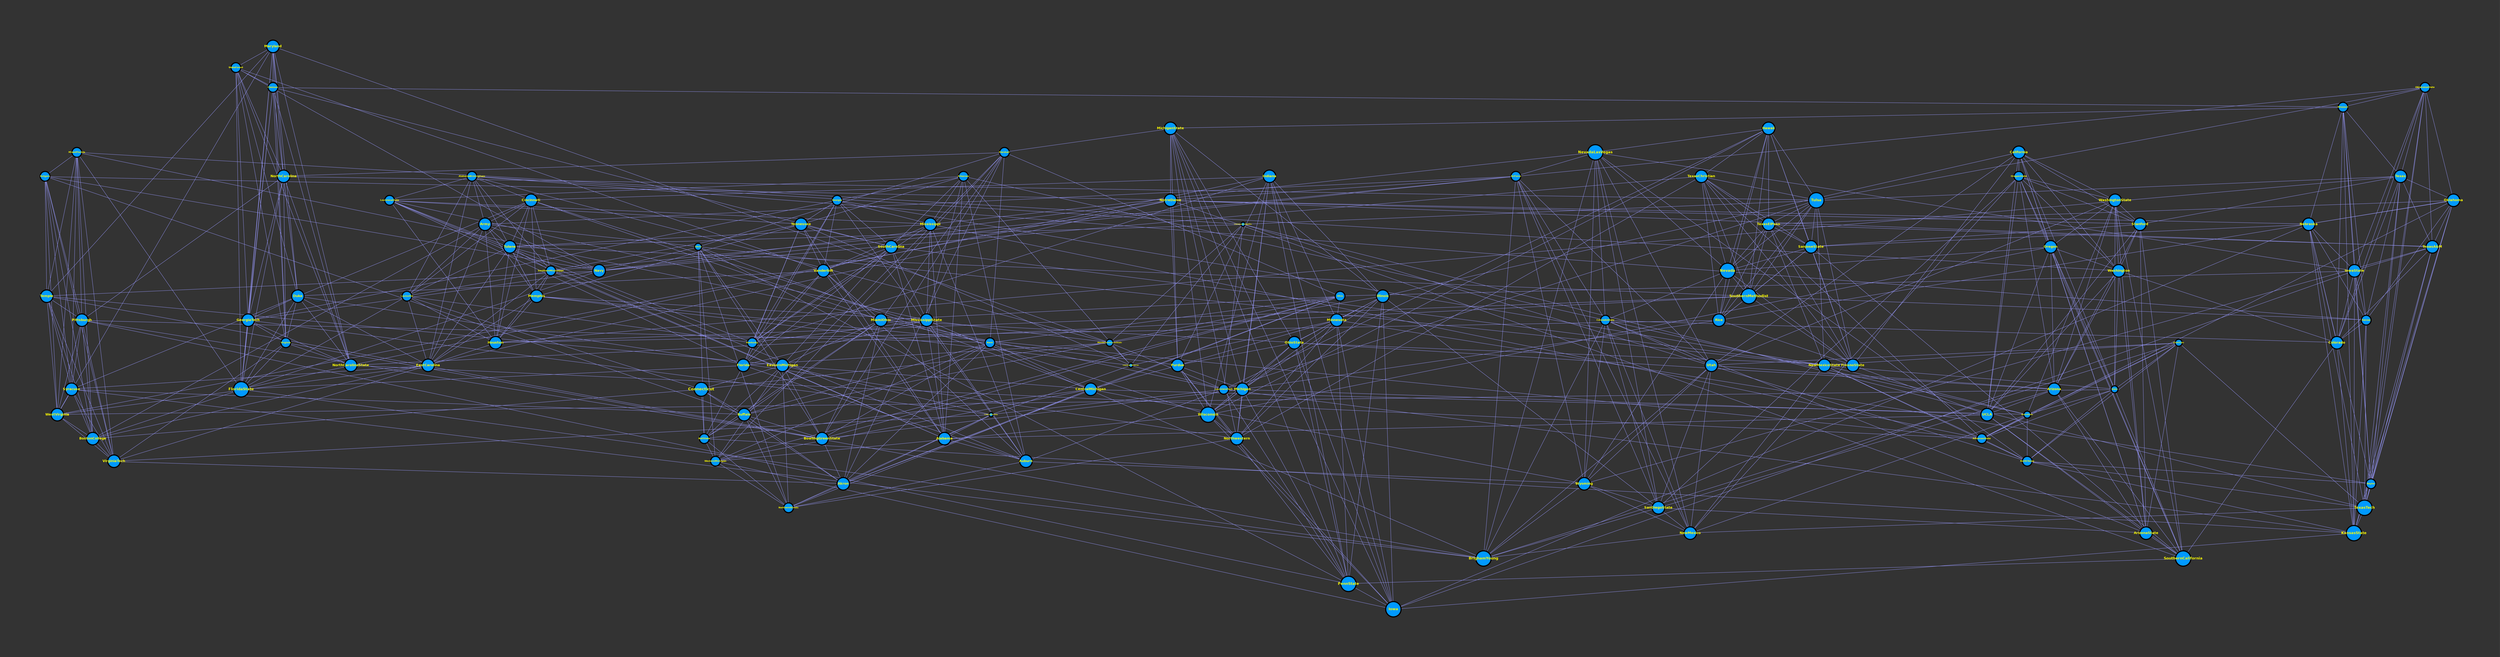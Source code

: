 graph "football.gml" {
bgcolor = "#333333FF"
splines = "false"
outputorder = "edgesfirst"
esep = "0"
pad = "2"
node [label = "",penwidth = "4.000000",height = "0.694444",width = "0.694444",tooltip = "",color = "#000000FF",fillcolor = "#0099FFFF",shape = "ellipse",style = "solid,filled",fontname = "Bitstream Vera Sans Bold",fontsize = "14",fontcolor = "#FFFF00FF",fixedsize = "true",labelloc = "c"]
edge [label = "",penwidth = "1.000000",tooltip = "",arrowhead = "none",arrowtail = "none",color = "#9999FFFF",fontname = "SansSerif.plain",fontsize = "10",fontcolor = "#000000FF",style = "solid",dir = "both"]
"MississippiState§265" [label = "MississippiState",height = "0.625000",width = "0.625000",pos = "397.000000,-801.000000",fontsize = "12"]
"AirForce§293" [label = "AirForce",height = "0.486111",width = "0.486111",pos = "267.000000,-377.000000",fontsize = "8"]
"Stanford§277" [label = "Stanford",height = "0.625000",width = "0.625000",pos = "135.000000,-142.000000",fontsize = "12"]
"OregonState§308" [label = "OregonState",height = "0.486111",width = "0.486111",pos = "58.000000,-61.000000",fontsize = "8"]
"Colorado§240" [label = "Colorado",height = "0.625000",width = "0.625000",pos = "131.000000,-300.000000",fontsize = "12"]
"Army§291" [label = "Army",height = "0.625000",width = "0.625000",pos = "448.000000,-577.000000",fontsize = "12"]
"Duke§245" [label = "Duke",height = "0.625000",width = "0.625000",pos = "756.000000,-591.000000",fontsize = "12"]
"ArizonaState§208" [label = "ArizonaState",height = "0.625000",width = "0.625000",pos = "40.000000,-113.000000",fontsize = "12"]
"WashingtonState§278" [label = "WashingtonState",height = "0.625000",width = "0.625000",pos = "84.000000,-148.000000",fontsize = "12"]
"OklahomaState§307" [label = "OklahomaState",height = "0.486111",width = "0.486111",pos = "169.000000,-543.000000",fontsize = "8"]
"Kansas§252" [label = "Kansas",height = "0.486111",width = "0.486111",pos = "140.000000,-529.000000",fontsize = "8"]
"MiamiFlorida§301" [label = "MiamiFlorida",height = "0.486111",width = "0.486111",pos = "620.000000,-317.000000",fontsize = "8"]
"Ohio§271" [label = "Ohio",height = "0.486111",width = "0.486111",pos = "672.000000,-207.000000",fontsize = "8"]
"Tulane§286" [label = "Tulane",height = "0.625000",width = "0.625000",pos = "403.000000,-673.000000",fontsize = "12"]
"Idaho§250" [label = "Idaho",height = "0.347222",width = "0.347222",pos = "237.000000,-332.000000",fontsize = "7"]
"Rice§249" [label = "Rice",height = "0.625000",width = "0.625000",pos = "268.000000,-295.000000",fontsize = "12"]
"KansasState§203" [label = "KansasState",height = "0.763889",width = "0.763889",pos = "269.000000,-452.000000",fontsize = "13"]
"California§311" [label = "California",height = "0.625000",width = "0.625000",pos = "149.000000,-32.000000",fontsize = "12"]
"FloridaState§201" [label = "FloridaState",height = "0.763889",width = "0.763889",pos = "639.000000,-617.000000",fontsize = "13"]
"EasternMichigan§243" [label = "EasternMichigan",height = "0.625000",width = "0.625000",pos = "777.000000,-443.000000",fontsize = "12"]
"Vanderbilt§262" [label = "Vanderbilt",height = "0.625000",width = "0.625000",pos = "593.000000,-705.000000",fontsize = "12"]
"SanDiegoState§209" [label = "SanDiegoState",height = "0.625000",width = "0.625000",pos = "130.000000,-232.000000",fontsize = "12"]
"Connecticut§242" [label = "Connecticut",pos = "790.000000,-563.000000"]
"NorthTexas§211" [label = "NorthTexas",height = "0.486111",width = "0.486111",pos = "69.000000,-567.000000",fontsize = "8"]
"Georgia§295" [label = "Georgia",height = "0.486111",width = "0.486111",pos = "454.000000,-836.000000",fontsize = "8"]
"Texas§298" [label = "Texas",height = "0.625000",width = "0.625000",pos = "88.000000,-471.000000",fontsize = "12"]
"Washington§251" [label = "Washington",height = "0.625000",width = "0.625000",pos = "275.000000,-108.000000",fontsize = "12"]
"Toledo§285" [label = "Toledo",height = "0.347222",width = "0.347222",pos = "769.000000,-264.000000",fontsize = "7"]
"NewMexico§204" [label = "NewMexico",height = "0.625000",width = "0.625000",pos = "51.000000,-365.000000",fontsize = "12"]
"GeorgiaTech§237" [label = "GeorgiaTech",height = "0.625000",width = "0.625000",pos = "717.000000,-734.000000",fontsize = "12"]
"Kentucky§256" [label = "Kentucky",height = "0.486111",width = "0.486111",pos = "487.000000,-750.000000",fontsize = "8"]
"SouthCarolina§270" [label = "SouthCarolina",height = "0.625000",width = "0.625000",pos = "518.000000,-714.000000",fontsize = "12"]
"WakeForest§305" [label = "WakeForest",height = "0.486111",width = "0.486111",pos = "786.000000,-699.000000",fontsize = "8"]
"Iowa§202" [label = "Iowa",height = "0.763889",width = "0.763889",pos = "447.000000,-192.000000",fontsize = "13"]
"Marshall§299" [label = "Marshall",height = "0.486111",width = "0.486111",pos = "869.000000,-233.000000",fontsize = "8"]
"Auburn§217" [label = "Auburn",height = "0.625000",width = "0.625000",pos = "463.000000,-659.000000",fontsize = "12"]
"Indiana§306" [label = "Indiana",height = "0.625000",width = "0.625000",pos = "535.000000,-359.000000",fontsize = "12"]
"CentralMichigan§238" [label = "CentralMichigan",height = "0.625000",width = "0.625000",pos = "573.000000,-309.000000",fontsize = "12"]
"AlabamaBirmingham§312" [label = "AlabamaBirmingham",height = "0.486111",width = "0.486111",pos = "347.000000,-719.000000",fontsize = "8"]
"WestVirginia§230" [label = "WestVirginia",height = "0.625000",width = "0.625000",pos = "609.000000,-410.000000",fontsize = "12"]
"TexasElPaso§283" [label = "TexasElPaso",height = "0.625000",width = "0.625000",pos = "172.000000,-303.000000",fontsize = "12"]
"Cincinnati§292" [label = "Cincinnati",height = "0.625000",width = "0.625000",pos = "489.000000,-526.000000",fontsize = "12"]
"CentralFlorida§236" [label = "CentralFlorida",height = "0.208333",width = "0.208333",pos = "661.000000,-554.000000",fontsize = "6"]
"Hawaii§314" [label = "Hawaii",height = "0.625000",width = "0.625000",pos = "295.000000,-233.000000",fontsize = "12"]
"Oregon§268" [label = "Oregon",height = "0.625000",width = "0.625000",pos = "211.000000,-44.000000",fontsize = "12"]
"Navy§280" [label = "Navy",height = "0.625000",width = "0.625000",pos = "586.000000,-471.000000",fontsize = "12"]
"LouisianaState§296" [label = "LouisianaState",height = "0.486111",width = "0.486111",pos = "365.000000,-876.000000",fontsize = "8"]
"ArkansasState§224" [label = "ArkansasState",height = "0.486111",width = "0.486111",pos = "254.000000,-551.000000",fontsize = "8"]
"Illinois§264" [label = "Illinois",height = "0.625000",width = "0.625000",pos = "407.000000,-205.000000",fontsize = "12"]
"SanJoseState§273" [label = "SanJoseState",height = "0.625000",width = "0.625000",pos = "221.000000,-165.000000",fontsize = "12"]
"Wyoming§216" [label = "Wyoming",height = "0.625000",width = "0.625000",pos = "242.000000,-400.000000",fontsize = "12"]
"Temple§279" [label = "Temple",height = "0.625000",width = "0.625000",pos = "845.000000,-413.000000",fontsize = "12"]
"Arkansas§313" [label = "Arkansas",height = "0.486111",width = "0.486111",pos = "290.000000,-788.000000",fontsize = "8"]
"BostonCollege§229" [label = "BostonCollege",height = "0.625000",width = "0.625000",pos = "684.000000,-396.000000",fontsize = "12"]
"Akron§218" [label = "Akron",height = "0.625000",width = "0.625000",pos = "845.000000,-347.000000",fontsize = "12"]
"BoiseState§228" [label = "BoiseState",height = "0.347222",width = "0.347222",pos = "218.000000,-457.000000",fontsize = "7"]
"UtahState§290" [label = "UtahState",height = "0.347222",width = "0.347222",pos = "41.000000,-416.000000",fontsize = "7"]
"Baylor§210" [label = "Baylor",height = "0.486111",width = "0.486111",pos = "163.000000,-434.000000",fontsize = "8"]
"EastCarolina§244" [label = "EastCarolina",height = "0.625000",width = "0.625000",pos = "566.000000,-659.000000",fontsize = "12"]
"Louisville§257" [label = "Louisville",height = "0.486111",width = "0.486111",pos = "549.000000,-757.000000",fontsize = "8"]
"BowlingGreenState§231" [label = "BowlingGreenState",height = "0.625000",width = "0.625000",pos = "833.000000,-193.000000",fontsize = "12"]
"Nevada§267" [label = "Nevada",height = "0.763889",width = "0.763889",pos = "173.000000,-214.000000",fontsize = "13"]
"Pittsburgh§255" [label = "Pittsburgh",height = "0.625000",width = "0.625000",pos = "810.000000,-293.000000",fontsize = "12"]
"Oklahoma§284" [label = "Oklahoma",height = "0.625000",width = "0.625000",pos = "32.000000,-462.000000",fontsize = "12"]
"WesternMichigan§214" [label = "WesternMichigan",height = "0.486111",width = "0.486111",pos = "722.000000,-211.000000",fontsize = "8"]
"Virginia§233" [label = "Virginia",height = "0.486111",width = "0.486111",pos = "669.000000,-645.000000",fontsize = "8"]
"OhioState§247" [label = "OhioState",height = "0.625000",width = "0.625000",pos = "483.000000,-55.000000",fontsize = "12"]
"Wisconsin§215" [label = "Wisconsin",height = "0.763889",width = "0.763889",pos = "489.000000,-164.000000",fontsize = "13"]
"Syracuse§235" [label = "Syracuse",height = "0.625000",width = "0.625000",pos = "676.000000,-459.000000",fontsize = "12"]
"Minnesota§260" [label = "Minnesota",height = "0.625000",width = "0.625000",pos = "470.000000,-287.000000",fontsize = "12"]
"Houston§248" [label = "Houston",height = "0.625000",width = "0.625000",pos = "318.000000,-627.000000",fontsize = "12"]
"LouisianaMonroe§259" [label = "LouisianaMonroe",height = "0.208333",width = "0.208333",pos = "439.000000,-619.000000",fontsize = "6"]
"TexasA&M§281" [label = "TexasA&M",height = "0.625000",width = "0.625000",pos = "111.000000,-368.000000",fontsize = "12"]
"BrighamYoung§200" [label = "BrighamYoung",height = "0.763889",width = "0.763889",pos = "319.000000,-489.000000",fontsize = "13"]
"Utah§223" [label = "Utah",height = "0.625000",width = "0.625000",pos = "76.000000,-251.000000",fontsize = "12"]
"Nebraska§274" [label = "Nebraska",height = "0.625000",width = "0.625000",pos = "181.000000,-345.000000",fontsize = "12"]
"UCLA§221" [label = "UCLA",height = "0.625000",width = "0.625000",pos = "255.000000,-200.000000",fontsize = "12"]
"NorthCarolinaState§225" [label = "NorthCarolinaState",height = "0.625000",width = "0.625000",pos = "577.000000,-586.000000",fontsize = "12"]
"Mississippi§287" [label = "Mississippi",height = "0.625000",width = "0.625000",pos = "285.000000,-735.000000",fontsize = "12"]
"ColoradoState§241" [label = "ColoradoState",height = "0.486111",width = "0.486111",pos = "34.000000,-318.000000",fontsize = "8"]
"NewMexicoState§269" [label = "NewMexicoState",height = "0.625000",width = "0.625000",pos = "236.000000,-578.000000",fontsize = "12"]
"NorthCarolina§289" [label = "NorthCarolina",height = "0.625000",width = "0.625000",pos = "727.000000,-502.000000",fontsize = "12"]
"NevadaLasVegas§304" [label = "NevadaLasVegas",height = "0.763889",width = "0.763889",pos = "118.000000,-437.000000",fontsize = "13"]
"Rutgers§294" [label = "Rutgers",height = "0.486111",width = "0.486111",pos = "741.000000,-311.000000",fontsize = "8"]
"Clemson§303" [label = "Clemson",height = "0.486111",width = "0.486111",pos = "652.000000,-692.000000",fontsize = "8"]
"MichiganState§300" [label = "MichiganState",height = "0.625000",width = "0.625000",pos = "585.000000,-184.000000",fontsize = "12"]
"Northwestern§213" [label = "Northwestern",height = "0.625000",width = "0.625000",pos = "621.000000,-265.000000",fontsize = "12"]
"Buffalo§234" [label = "Buffalo",height = "0.625000",width = "0.625000",pos = "883.000000,-341.000000",fontsize = "12"]
"SouthernMississippi§275" [label = "SouthernMississippi",height = "0.486111",width = "0.486111",pos = "343.000000,-775.000000",fontsize = "8"]
"TexasChristian§310" [label = "TexasChristian",height = "0.625000",width = "0.625000",pos = "370.000000,-291.000000",fontsize = "12"]
"Michigan§232" [label = "Michigan",height = "0.625000",width = "0.625000",pos = "522.000000,-114.000000",fontsize = "12"]
"Missouri§302" [label = "Missouri",height = "0.486111",width = "0.486111",pos = "359.000000,-455.000000",fontsize = "8"]
"IowaState§272" [label = "IowaState",height = "0.625000",width = "0.625000",pos = "315.000000,-333.000000",fontsize = "12"]
"Purdue§239" [label = "Purdue",height = "0.625000",width = "0.625000",pos = "622.000000,-104.000000",fontsize = "12"]
"LouisianaTech§258" [label = "LouisianaTech",height = "0.486111",width = "0.486111",pos = "458.000000,-429.000000",fontsize = "8"]
"MiddleTennesseeState§263" [label = "MiddleTennesseeState",height = "0.347222",width = "0.347222",pos = "518.000000,-575.000000",fontsize = "7"]
"NotreDame§282" [label = "NotreDame",height = "0.625000",width = "0.625000",pos = "425.000000,-257.000000",fontsize = "12"]
"TexasTech§205" [label = "TexasTech",height = "0.763889",width = "0.763889",pos = "0.000000,-532.000000",fontsize = "13"]
"VirginiaTech§219" [label = "VirginiaTech",height = "0.625000",width = "0.625000",pos = "811.000000,-490.000000",fontsize = "12"]
"SouthernMethodist§253" [label = "SouthernMethodist",height = "0.763889",width = "0.763889",pos = "322.000000,-404.000000",fontsize = "13"]
"FresnoState§246" [label = "FresnoState",height = "0.625000",width = "0.625000",pos = "307.000000,-135.000000",fontsize = "12"]
"Maryland§309" [label = "Maryland",height = "0.625000",width = "0.625000",pos = "792.000000,-628.000000",fontsize = "12"]
"Arizona§222" [label = "Arizona",height = "0.625000",width = "0.625000",pos = "173.000000,-0.000000",fontsize = "12"]
"Kent§254" [label = "Kent",height = "0.486111",width = "0.486111",pos = "819.000000,-146.000000",fontsize = "8"]
"Tulsa§288" [label = "Tulsa",height = "0.763889",width = "0.763889",pos = "373.000000,-360.000000",fontsize = "13"]
"MiamiOhio§261" [label = "MiamiOhio",height = "0.625000",width = "0.625000",pos = "695.000000,-337.000000",fontsize = "12"]
"Memphis§266" [label = "Memphis",height = "0.625000",width = "0.625000",pos = "397.000000,-762.000000",fontsize = "12"]
"Alabama§220" [label = "Alabama",height = "0.625000",width = "0.625000",pos = "378.000000,-618.000000",fontsize = "12"]
"Florida§227" [label = "Florida",height = "0.625000",width = "0.625000",pos = "586.000000,-803.000000",fontsize = "12"]
"SouthernCalifornia§207" [label = "SouthernCalifornia",height = "0.763889",width = "0.763889",pos = "261.000000,-35.000000",fontsize = "13"]
"NorthernIllinois§212" [label = "NorthernIllinois",height = "0.486111",width = "0.486111",pos = "737.000000,-429.000000",fontsize = "8"]
"BallState§226" [label = "BallState",height = "0.486111",width = "0.486111",pos = "641.000000,-468.000000",fontsize = "8"]
"Tennessee§276" [label = "Tennessee",height = "0.625000",width = "0.625000",pos = "457.000000,-882.000000",fontsize = "12"]
"LouisianaLafayette§297" [label = "LouisianaLafayette",height = "0.208333",width = "0.208333",pos = "240.000000,-627.000000",fontsize = "6"]
"PennState§206" [label = "PennState",height = "0.763889",width = "0.763889",pos = "571.000000,-132.000000",fontsize = "13"]
"Tulsa§288" -- "SouthernMethodist§253" 
"WashingtonState§278" -- "Stanford§277" 
"WakeForest§305" -- "Vanderbilt§262" 
"PennState§206" -- "Iowa§202" 
"Tulane§286" -- "SouthernMethodist§253" 
"SanDiegoState§209" -- "ArizonaState§208" 
"Stanford§277" -- "SanJoseState§273" 
"LouisianaLafayette§297" -- "LouisianaMonroe§259" 
"Tulane§286" -- "SouthernMississippi§275" 
"Maryland§309" -- "Duke§245" 
"EastCarolina§244" -- "VirginiaTech§219" 
"Louisville§257" -- "Connecticut§242" 
"Vanderbilt§262" -- "Duke§245" 
"MichiganState§300" -- "Purdue§239" 
"Michigan§232" -- "BowlingGreenState§231" 
"OklahomaState§307" -- "Colorado§240" 
"NevadaLasVegas§304" -- "IowaState§272" 
"Clemson§303" -- "SouthCarolina§270" 
"WesternMichigan§214" -- "NorthernIllinois§212" 
"NotreDame§282" -- "Nebraska§274" 
"NotreDame§282" -- "TexasA&M§281" 
"BoiseState§228" -- "ArkansasState§224" 
"Baylor§210" -- "TexasTech§205" 
"Wisconsin§215" -- "WesternMichigan§214" 
"Vanderbilt§262" -- "Alabama§220" 
"Toledo§285" -- "BowlingGreenState§231" 
"Tennessee§276" -- "Florida§227" 
"NorthCarolina§289" -- "NorthCarolinaState§225" 
"Marshall§299" -- "WesternMichigan§214" 
"MiamiOhio§261" -- "BallState§226" 
"Nevada§267" -- "FresnoState§246" 
"Oklahoma§284" -- "TexasTech§205" 
"Tulsa§288" -- "FresnoState§246" 
"Stanford§277" -- "SouthernCalifornia§207" 
"Washington§251" -- "ArizonaState§208" 
"Marshall§299" -- "Akron§218" 
"NorthCarolinaState§225" -- "FloridaState§201" 
"Kent§254" -- "BowlingGreenState§231" 
"UtahState§290" -- "Utah§223" 
"Arizona§222" -- "SanDiegoState§209" 
"Ohio§271" -- "CentralMichigan§238" 
"SouthCarolina§270" -- "Vanderbilt§262" 
"Army§291" -- "Navy§280" 
"Utah§223" -- "SanDiegoState§209" 
"Utah§223" -- "BrighamYoung§200" 
"California§311" -- "FresnoState§246" 
"MichiganState§300" -- "OhioState§247" 
"Georgia§295" -- "Auburn§217" 
"Temple§279" -- "BowlingGreenState§231" 
"SouthernMississippi§275" -- "EastCarolina§244" 
"Marshall§299" -- "Kent§254" 
"WashingtonState§278" -- "Oregon§268" 
"AlabamaBirmingham§312" -- "Louisville§257" 
"AirForce§293" -- "NewMexico§204" 
"Maryland§309" -- "Clemson§303" 
"CentralFlorida§236" -- "VirginiaTech§219" 
"EasternMichigan§243" -- "Connecticut§242" 
"Missouri§302" -- "IowaState§272" 
"ColoradoState§241" -- "SanDiegoState§209" 
"California§311" -- "WashingtonState§278" 
"NevadaLasVegas§304" -- "Mississippi§287" 
"Georgia§295" -- "Tennessee§276" 
"Georgia§295" -- "SouthCarolina§270" 
"ColoradoState§241" -- "ArizonaState§208" 
"Arizona§222" -- "UCLA§221" 
"NevadaLasVegas§304" -- "NewMexico§204" 
"Vanderbilt§262" -- "Auburn§217" 
"California§311" -- "OregonState§308" 
"Rutgers§294" -- "Temple§279" 
"Hawaii§314" -- "SouthernMethodist§253" 
"TexasTech§205" -- "NewMexico§204" 
"Georgia§295" -- "NewMexicoState§269" 
"Maryland§309" -- "Virginia§233" 
"Washington§251" -- "Arizona§222" 
"NotreDame§282" -- "Navy§280" 
"AlabamaBirmingham§312" -- "Kansas§252" 
"Idaho§250" -- "WestVirginia§230" 
"NotreDame§282" -- "WestVirginia§230" 
"UtahState§290" -- "TexasTech§205" 
"Tennessee§276" -- "LouisianaMonroe§259" 
"WashingtonState§278" -- "SouthernCalifornia§207" 
"WashingtonState§278" -- "Washington§251" 
"Indiana§306" -- "Minnesota§260" 
"Washington§251" -- "UCLA§221" 
"Navy§280" -- "BostonCollege§229" 
"TexasChristian§310" -- "ArkansasState§224" 
"ColoradoState§241" -- "Utah§223" 
"TexasChristian§310" -- "Rice§249" 
"AlabamaBirmingham§312" -- "LouisianaLafayette§297" 
"Texas§298" -- "TexasTech§205" 
"LouisianaLafayette§297" -- "LouisianaTech§258" 
"Missouri§302" -- "Texas§298" 
"Nebraska§274" -- "Iowa§202" 
"SanJoseState§273" -- "SouthernCalifornia§207" 
"Purdue§239" -- "Wisconsin§215" 
"OregonState§308" -- "Washington§251" 
"SouthernMississippi§275" -- "Alabama§220" 
"Tulane§286" -- "Louisville§257" 
"Duke§245" -- "GeorgiaTech§237" 
"Indiana§306" -- "Wisconsin§215" 
"OhioState§247" -- "Michigan§232" 
"NotreDame§282" -- "Stanford§277" 
"Arkansas§313" -- "Georgia§295" 
"CentralMichigan§238" -- "NorthernIllinois§212" 
"Illinois§264" -- "OhioState§247" 
"Tulsa§288" -- "NewMexicoState§269" 
"Arkansas§313" -- "Alabama§220" 
"Texas§298" -- "Baylor§210" 
"Clemson§303" -- "GeorgiaTech§237" 
"Rutgers§294" -- "Buffalo§234" 
"Nevada§267" -- "SouthernMethodist§253" 
"Hawaii§314" -- "SanJoseState§273" 
"TexasA&M§281" -- "Wyoming§216" 
"TexasElPaso§283" -- "Rice§249" 
"OklahomaState§307" -- "IowaState§272" 
"OregonState§308" -- "SanDiegoState§209" 
"Mississippi§287" -- "Auburn§217" 
"Tulane§286" -- "EastCarolina§244" 
"Nebraska§274" -- "Baylor§210" 
"Temple§279" -- "BostonCollege§229" 
"Duke§245" -- "Virginia§233" 
"Toledo§285" -- "PennState§206" 
"Kent§254" -- "Buffalo§234" 
"LouisianaState§296" -- "Kentucky§256" 
"GeorgiaTech§237" -- "CentralFlorida§236" 
"Louisville§257" -- "EastCarolina§244" 
"Pittsburgh§255" -- "Kent§254" 
"SouthernMethodist§253" -- "Houston§248" 
"California§311" -- "Washington§251" 
"Oklahoma§284" -- "TexasA&M§281" 
"Oregon§268" -- "Arizona§222" 
"Maryland§309" -- "WakeForest§305" 
"Army§291" -- "Houston§248" 
"Syracuse§235" -- "Buffalo§234" 
"Nebraska§274" -- "Colorado§240" 
"Tennessee§276" -- "SouthernMississippi§275" 
"Memphis§266" -- "MississippiState§265" 
"ColoradoState§241" -- "NewMexico§204" 
"Marshall§299" -- "Toledo§285" 
"OklahomaState§307" -- "TexasA&M§281" 
"Ohio§271" -- "Buffalo§234" 
"Rutgers§294" -- "VirginiaTech§219" 
"NewMexicoState§269" -- "BoiseState§228" 
"MississippiState§265" -- "Alabama§220" 
"SouthernMethodist§253" -- "Rice§249" 
"Buffalo§234" -- "Akron§218" 
"Missouri§302" -- "Nebraska§274" 
"SanJoseState§273" -- "FresnoState§246" 
"MiddleTennesseeState§263" -- "Connecticut§242" 
"AirForce§293" -- "Wyoming§216" 
"Indiana§306" -- "Illinois§264" 
"Texas§298" -- "Colorado§240" 
"Utah§223" -- "NewMexico§204" 
"Rice§249" -- "FresnoState§246" 
"TexasChristian§310" -- "Tulsa§288" 
"EastCarolina§244" -- "WestVirginia§230" 
"NorthCarolina§289" -- "Pittsburgh§255" 
"Mississippi§287" -- "Vanderbilt§262" 
"Missouri§302" -- "Kansas§252" 
"Indiana§306" -- "Kentucky§256" 
"NorthCarolina§289" -- "Virginia§233" 
"Nevada§267" -- "Wyoming§216" 
"Nebraska§274" -- "KansasState§203" 
"TexasChristian§310" -- "Nevada§267" 
"Stanford§277" -- "Arizona§222" 
"Hawaii§314" -- "Tulsa§288" 
"Florida§227" -- "BallState§226" 
"NorthTexas§211" -- "Baylor§210" 
"CentralMichigan§238" -- "BallState§226" 
"Oregon§268" -- "UCLA§221" 
"WashingtonState§278" -- "ArizonaState§208" 
"SouthCarolina§270" -- "MississippiState§265" 
"LouisianaMonroe§259" -- "LouisianaTech§258" 
"LouisianaLafayette§297" -- "NorthTexas§211" 
"MiamiFlorida§301" -- "FloridaState§201" 
"Temple§279" -- "Syracuse§235" 
"Texas§298" -- "Oklahoma§284" 
"NevadaLasVegas§304" -- "Utah§223" 
"Nevada§267" -- "ColoradoState§241" 
"Indiana§306" -- "PennState§206" 
"TexasA&M§281" -- "Colorado§240" 
"Duke§245" -- "NorthCarolinaState§225" 
"TexasChristian§310" -- "Northwestern§213" 
"MiamiFlorida§301" -- "LouisianaTech§258" 
"EasternMichigan§243" -- "CentralMichigan§238" 
"UtahState§290" -- "NewMexicoState§269" 
"OregonState§308" -- "SouthernCalifornia§207" 
"SouthernMethodist§253" -- "Kansas§252" 
"Oklahoma§284" -- "Baylor§210" 
"Auburn§217" -- "Wyoming§216" 
"Washington§251" -- "Colorado§240" 
"LouisianaState§296" -- "Auburn§217" 
"Wisconsin§215" -- "Northwestern§213" 
"Army§291" -- "Louisville§257" 
"Rutgers§294" -- "Syracuse§235" 
"WakeForest§305" -- "GeorgiaTech§237" 
"Louisville§257" -- "Houston§248" 
"TexasA&M§281" -- "TexasTech§205" 
"Oregon§268" -- "Washington§251" 
"TexasElPaso§283" -- "Nevada§267" 
"Georgia§295" -- "Vanderbilt§262" 
"Connecticut§242" -- "BallState§226" 
"MiamiOhio§261" -- "Kent§254" 
"Illinois§264" -- "PennState§206" 
"NewMexicoState§269" -- "ArkansasState§224" 
"TexasChristian§310" -- "FresnoState§246" 
"LouisianaTech§258" -- "CentralFlorida§236" 
"Nebraska§274" -- "Kansas§252" 
"Auburn§217" -- "NorthernIllinois§212" 
"MiamiFlorida§301" -- "Temple§279" 
"AlabamaBirmingham§312" -- "Memphis§266" 
"MiamiOhio§261" -- "Akron§218" 
"Idaho§250" -- "ArkansasState§224" 
"Oregon§268" -- "SouthernCalifornia§207" 
"MichiganState§300" -- "Michigan§232" 
"OregonState§308" -- "Stanford§277" 
"Kent§254" -- "WesternMichigan§214" 
"Toledo§285" -- "Navy§280" 
"Ohio§271" -- "Kent§254" 
"Illinois§264" -- "Michigan§232" 
"EasternMichigan§243" -- "NorthernIllinois§212" 
"Georgia§295" -- "GeorgiaTech§237" 
"California§311" -- "Illinois§264" 
"MiamiFlorida§301" -- "VirginiaTech§219" 
"OklahomaState§307" -- "Missouri§302" 
"Hawaii§314" -- "NevadaLasVegas§304" 
"Michigan§232" -- "Northwestern§213" 
"OregonState§308" -- "WashingtonState§278" 
"UCLA§221" -- "SouthernCalifornia§207" 
"WakeForest§305" -- "Duke§245" 
"BallState§226" -- "NorthernIllinois§212" 
"AlabamaBirmingham§312" -- "Army§291" 
"Michigan§232" -- "UCLA§221" 
"OhioState§247" -- "Wisconsin§215" 
"Minnesota§260" -- "PennState§206" 
"AirForce§293" -- "BrighamYoung§200" 
"LouisianaState§296" -- "Tennessee§276" 
"NevadaLasVegas§304" -- "ColoradoState§241" 
"NevadaLasVegas§304" -- "Wyoming§216" 
"WakeForest§305" -- "FloridaState§201" 
"Arkansas§313" -- "LouisianaMonroe§259" 
"SouthernCalifornia§207" -- "PennState§206" 
"OhioState§247" -- "Iowa§202" 
"Minnesota§260" -- "LouisianaMonroe§259" 
"Minnesota§260" -- "OhioState§247" 
"Pittsburgh§255" -- "VirginiaTech§219" 
"MississippiState§265" -- "Kentucky§256" 
"BoiseState§228" -- "NorthTexas§211" 
"MississippiState§265" -- "MiddleTennesseeState§263" 
"Syracuse§235" -- "BostonCollege§229" 
"NorthCarolina§289" -- "GeorgiaTech§237" 
"TexasElPaso§283" -- "NewMexicoState§269" 
"Pittsburgh§255" -- "WestVirginia§230" 
"LouisianaState§296" -- "Houston§248" 
"MichiganState§300" -- "Illinois§264" 
"CentralMichigan§238" -- "WesternMichigan§214" 
"GeorgiaTech§237" -- "FloridaState§201" 
"EasternMichigan§243" -- "WesternMichigan§214" 
"LouisianaLafayette§297" -- "Tulane§286" 
"Toledo§285" -- "BallState§226" 
"NotreDame§282" -- "Purdue§239" 
"Rutgers§294" -- "Pittsburgh§255" 
"Cincinnati§292" -- "MiamiOhio§261" 
"California§311" -- "ArizonaState§208" 
"Cincinnati§292" -- "Army§291" 
"Army§291" -- "BostonCollege§229" 
"IowaState§272" -- "Colorado§240" 
"NorthTexas§211" -- "KansasState§203" 
"CentralMichigan§238" -- "BoiseState§228" 
"Virginia§233" -- "VirginiaTech§219" 
"AirForce§293" -- "Army§291" 
"Rutgers§294" -- "Navy§280" 
"Arkansas§313" -- "MississippiState§265" 
"SouthCarolina§270" -- "Kentucky§256" 
"Michigan§232" -- "Wisconsin§215" 
"TexasChristian§310" -- "SanJoseState§273" 
"Pittsburgh§255" -- "BostonCollege§229" 
"Oklahoma§284" -- "TexasElPaso§283" 
"Syracuse§235" -- "BrighamYoung§200" 
"Mississippi§287" -- "Kentucky§256" 
"Cincinnati§292" -- "Memphis§266" 
"BallState§226" -- "KansasState§203" 
"NotreDame§282" -- "SouthernCalifornia§207" 
"MichiganState§300" -- "Marshall§299" 
"Clemson§303" -- "FloridaState§201" 
"CentralMichigan§238" -- "Wyoming§216" 
"Wyoming§216" -- "BrighamYoung§200" 
"Illinois§264" -- "MiddleTennesseeState§263" 
"UtahState§290" -- "BoiseState§228" 
"BallState§226" -- "WesternMichigan§214" 
"Tennessee§276" -- "Vanderbilt§262" 
"OklahomaState§307" -- "Texas§298" 
"NotreDame§282" -- "BostonCollege§229" 
"TexasElPaso§283" -- "FresnoState§246" 
"Oklahoma§284" -- "Nebraska§274" 
"AirForce§293" -- "Navy§280" 
"Hawaii§314" -- "TexasElPaso§283" 
"IowaState§272" -- "KansasState§203" 
"Ohio§271" -- "Akron§218" 
"Toledo§285" -- "EasternMichigan§243" 
"Tulsa§288" -- "LouisianaTech§258" 
"Vanderbilt§262" -- "Kentucky§256" 
"MississippiState§265" -- "BrighamYoung§200" 
"Tennessee§276" -- "Kentucky§256" 
"Texas§298" -- "Houston§248" 
"Buffalo§234" -- "NorthernIllinois§212" 
"Tulsa§288" -- "Rice§249" 
"UtahState§290" -- "ArizonaState§208" 
"Rice§249" -- "Houston§248" 
"Marshall§299" -- "MiamiOhio§261" 
"MississippiState§265" -- "Florida§227" 
"TexasChristian§310" -- "SouthernMethodist§253" 
"Cincinnati§292" -- "Houston§248" 
"Wyoming§216" -- "SanDiegoState§209" 
"Stanford§277" -- "ArizonaState§208" 
"UtahState§290" -- "BrighamYoung§200" 
"California§311" -- "Stanford§277" 
"Nebraska§274" -- "IowaState§272" 
"Memphis§266" -- "Houston§248" 
"Indiana§306" -- "Cincinnati§292" 
"Virginia§233" -- "BrighamYoung§200" 
"Indiana§306" -- "Michigan§232" 
"Maryland§309" -- "MiddleTennesseeState§263" 
"Missouri§302" -- "MichiganState§300" 
"Hawaii§314" -- "Nevada§267" 
"Minnesota§260" -- "Purdue§239" 
"Ohio§271" -- "Minnesota§260" 
"GeorgiaTech§237" -- "NorthCarolinaState§225" 
"SouthernMethodist§253" -- "FresnoState§246" 
"MiamiFlorida§301" -- "WestVirginia§230" 
"AirForce§293" -- "NotreDame§282" 
"NevadaLasVegas§304" -- "AirForce§293" 
"Oklahoma§284" -- "KansasState§203" 
"Cincinnati§292" -- "Louisville§257" 
"AirForce§293" -- "SanDiegoState§209" 
"UCLA§221" -- "Alabama§220" 
"Connecticut§242" -- "Akron§218" 
"NevadaLasVegas§304" -- "NorthTexas§211" 
"Oregon§268" -- "ArizonaState§208" 
"Purdue§239" -- "Northwestern§213" 
"LouisianaTech§258" -- "Auburn§217" 
"Vanderbilt§262" -- "MiamiOhio§261" 
"Georgia§295" -- "Mississippi§287" 
"Utah§223" -- "Arizona§222" 
"Hawaii§314" -- "LouisianaTech§258" 
"ArkansasState§224" -- "NorthTexas§211" 
"WakeForest§305" -- "Clemson§303" 
"TexasElPaso§283" -- "SanJoseState§273" 
"NorthTexas§211" -- "TexasTech§205" 
"Georgia§295" -- "Florida§227" 
"WakeForest§305" -- "Navy§280" 
"SanJoseState§273" -- "Nevada§267" 
"Mississippi§287" -- "Alabama§220" 
"Marshall§299" -- "NorthCarolina§289" 
"Tulane§286" -- "Houston§248" 
"Army§291" -- "EastCarolina§244" 
"OklahomaState§307" -- "TexasTech§205" 
"OregonState§308" -- "NewMexico§204" 
"Hawaii§314" -- "TexasChristian§310" 
"BostonCollege§229" -- "VirginiaTech§219" 
"Illinois§264" -- "SanDiegoState§209" 
"Army§291" -- "NewMexicoState§269" 
"Oregon§268" -- "Idaho§250" 
"Ohio§271" -- "WesternMichigan§214" 
"MichiganState§300" -- "Iowa§202" 
"OhioState§247" -- "PennState§206" 
"SouthernMethodist§253" -- "NorthCarolinaState§225" 
"Tulsa§288" -- "TexasElPaso§283" 
"Arizona§222" -- "ArizonaState§208" 
"Minnesota§260" -- "Northwestern§213" 
"Maryland§309" -- "GeorgiaTech§237" 
"IowaState§272" -- "Baylor§210" 
"OregonState§308" -- "Oregon§268" 
"Pittsburgh§255" -- "Syracuse§235" 
"Illinois§264" -- "Iowa§202" 
"Marshall§299" -- "BowlingGreenState§231" 
"KansasState§203" -- "Iowa§202" 
"NorthCarolina§289" -- "Duke§245" 
"FloridaState§201" -- "BrighamYoung§200" 
"WakeForest§305" -- "NorthCarolina§289" 
"MiddleTennesseeState§263" -- "Florida§227" 
"OklahomaState§307" -- "Oklahoma§284" 
"Temple§279" -- "WestVirginia§230" 
"OhioState§247" -- "FresnoState§246" 
"SanJoseState§273" -- "SouthernMethodist§253" 
"WestVirginia§230" -- "VirginiaTech§219" 
"NewMexicoState§269" -- "NorthTexas§211" 
"Arkansas§313" -- "SouthCarolina§270" 
"OklahomaState§307" -- "SouthernMississippi§275" 
"Clemson§303" -- "NorthCarolinaState§225" 
"WashingtonState§278" -- "Arizona§222" 
"MiamiOhio§261" -- "Buffalo§234" 
"LouisianaState§296" -- "Florida§227" 
"MiddleTennesseeState§263" -- "LouisianaTech§258" 
"Rutgers§294" -- "WestVirginia§230" 
"California§311" -- "Utah§223" 
"Wyoming§216" -- "NewMexico§204" 
"TexasA&M§281" -- "KansasState§203" 
"CentralFlorida§236" -- "Alabama§220" 
"Clemson§303" -- "Duke§245" 
"Vanderbilt§262" -- "Florida§227" 
"Tulsa§288" -- "SanJoseState§273" 
"NewMexico§204" -- "BrighamYoung§200" 
"MiamiOhio§261" -- "EasternMichigan§243" 
"ArizonaState§208" -- "SouthernCalifornia§207" 
"Kentucky§256" -- "Florida§227" 
"Louisville§257" -- "FloridaState§201" 
"Cincinnati§292" -- "Wisconsin§215" 
"CentralFlorida§236" -- "NorthernIllinois§212" 
"Akron§218" -- "NorthernIllinois§212" 
"MiamiFlorida§301" -- "Syracuse§235" 
"California§311" -- "Oregon§268" 
"LouisianaMonroe§259" -- "CentralFlorida§236" 
"Army§291" -- "Memphis§266" 
"Cincinnati§292" -- "Syracuse§235" 
"California§311" -- "UCLA§221" 
"Colorado§240" -- "SouthernCalifornia§207" 
"OhioState§247" -- "Arizona§222" 
"NevadaLasVegas§304" -- "Nevada§267" 
"Pittsburgh§255" -- "BowlingGreenState§231" 
"Clemson§303" -- "Missouri§302" 
"Rice§249" -- "Michigan§232" 
"MiddleTennesseeState§263" -- "LouisianaMonroe§259" 
"Nevada§267" -- "Rice§249" 
"MiamiOhio§261" -- "OhioState§247" 
"Memphis§266" -- "EastCarolina§244" 
"TexasChristian§310" -- "Navy§280" 
"Illinois§264" -- "Northwestern§213" 
"SouthernMississippi§275" -- "Houston§248" 
"WesternMichigan§214" -- "Iowa§202" 
"Buffalo§234" -- "BowlingGreenState§231" 
"Minnesota§260" -- "Baylor§210" 
"Missouri§302" -- "Colorado§240" 
"Buffalo§234" -- "BallState§226" 
"Mississippi§287" -- "MississippiState§265" 
"Kent§254" -- "Akron§218" 
"Tennessee§276" -- "SouthCarolina§270" 
"Kent§254" -- "Purdue§239" 
"NevadaLasVegas§304" -- "BrighamYoung§200" 
"Indiana§306" -- "Iowa§202" 
"Marshall§299" -- "Buffalo§234" 
"Georgia§295" -- "Kentucky§256" 
"MiamiFlorida§301" -- "Washington§251" 
"Clemson§303" -- "NorthCarolina§289" 
"UCLA§221" -- "ArizonaState§208" 
"LouisianaState§296" -- "MississippiState§265" 
"Maryland§309" -- "Temple§279" 
"WashingtonState§278" -- "BoiseState§228" 
"TexasA&M§281" -- "IowaState§272" 
"SouthernMississippi§275" -- "Louisville§257" 
"TexasChristian§310" -- "TexasElPaso§283" 
"SanDiegoState§209" -- "BrighamYoung§200" 
"Stanford§277" -- "UCLA§221" 
"Indiana§306" -- "Northwestern§213" 
"FresnoState§246" -- "UCLA§221" 
"LouisianaTech§258" -- "PennState§206" 
"Ohio§271" -- "BowlingGreenState§231" 
"Hawaii§314" -- "FresnoState§246" 
"Syracuse§235" -- "WestVirginia§230" 
"AlabamaBirmingham§312" -- "EastCarolina§244" 
"TexasTech§205" -- "KansasState§203" 
"Rutgers§294" -- "BostonCollege§229" 
"MiamiFlorida§301" -- "Rutgers§294" 
"Oklahoma§284" -- "Kansas§252" 
"Marshall§299" -- "Ohio§271" 
"Cincinnati§292" -- "SouthernMississippi§275" 
"Arizona§222" -- "SouthernCalifornia§207" 
"MichiganState§300" -- "Northwestern§213" 
"Toledo§285" -- "WesternMichigan§214" 
"Maryland§309" -- "FloridaState§201" 
"ColoradoState§241" -- "Colorado§240" 
"TexasElPaso§283" -- "TexasA&M§281" 
"WestVirginia§230" -- "BostonCollege§229" 
"Utah§223" -- "Wyoming§216" 
"ColoradoState§241" -- "Wyoming§216" 
"BoiseState§228" -- "NewMexico§204" 
"Kansas§252" -- "Colorado§240" 
"OhioState§247" -- "Purdue§239" 
"Washington§251" -- "Idaho§250" 
"Tennessee§276" -- "Memphis§266" 
"ColoradoState§241" -- "BrighamYoung§200" 
"OklahomaState§307" -- "Tulsa§288" 
"Oklahoma§284" -- "Rice§249" 
"Arkansas§313" -- "Tennessee§276" 
"AlabamaBirmingham§312" -- "Cincinnati§292" 
"MichiganState§300" -- "PennState§206" 
"Tulsa§288" -- "Nevada§267" 
"Mississippi§287" -- "Tulane§286" 
"WashingtonState§278" -- "Idaho§250" 
"Duke§245" -- "FloridaState§201" 
"LouisianaTech§258" -- "KansasState§203" 
"Tulane§286" -- "Memphis§266" 
"Texas§298" -- "LouisianaLafayette§297" 
"Duke§245" -- "Northwestern§213" 
"MichiganState§300" -- "Wisconsin§215" 
"Clemson§303" -- "Virginia§233" 
"GeorgiaTech§237" -- "Virginia§233" 
"LouisianaLafayette§297" -- "MiddleTennesseeState§263" 
"MississippiState§265" -- "Auburn§217" 
"Temple§279" -- "VirginiaTech§219" 
"Army§291" -- "Tulane§286" 
"TexasA&M§281" -- "Baylor§210" 
"Maryland§309" -- "NorthCarolinaState§225" 
"MiamiOhio§261" -- "BowlingGreenState§231" 
"VirginiaTech§219" -- "Akron§218" 
"MichiganState§300" -- "NotreDame§282" 
"Michigan§232" -- "PennState§206" 
"Toledo§285" -- "NorthernIllinois§212" 
"SouthCarolina§270" -- "Alabama§220" 
"Navy§280" -- "GeorgiaTech§237" 
"Maryland§309" -- "NorthCarolina§289" 
"Kansas§252" -- "TexasTech§205" 
"Toledo§285" -- "CentralMichigan§238" 
"Temple§279" -- "EasternMichigan§243" 
"Arkansas§313" -- "LouisianaState§296" 
"Wisconsin§215" -- "Iowa§202" 
"Purdue§239" -- "Michigan§232" 
"Virginia§233" -- "FloridaState§201" 
"OklahomaState§307" -- "Baylor§210" 
"Illinois§264" -- "Minnesota§260" 
"IowaState§272" -- "Iowa§202" 
"Arkansas§313" -- "Auburn§217" 
"Florida§227" -- "FloridaState§201" 
"Syracuse§235" -- "VirginiaTech§219" 
"Stanford§277" -- "Washington§251" 
"MiamiFlorida§301" -- "BostonCollege§229" 
"Idaho§250" -- "BoiseState§228" 
"SouthCarolina§270" -- "Florida§227" 
"IowaState§272" -- "Kansas§252" 
"Oregon§268" -- "Nevada§267" 
"NewMexicoState§269" -- "Idaho§250" 
"SanJoseState§273" -- "Rice§249" 
"Idaho§250" -- "NorthTexas§211" 
"MiamiFlorida§301" -- "Pittsburgh§255" 
"Rutgers§294" -- "NotreDame§282" 
"OregonState§308" -- "UCLA§221" 
"UtahState§290" -- "NorthTexas§211" 
"LouisianaState§296" -- "Alabama§220" 
"Louisville§257" -- "Kentucky§256" 
"Oregon§268" -- "Wisconsin§215" 
"AlabamaBirmingham§312" -- "SouthernMississippi§275" 
"EasternMichigan§243" -- "BallState§226" 
"Indiana§306" -- "Purdue§239" 
"Kent§254" -- "CentralMichigan§238" 
"Ohio§271" -- "MiamiOhio§261" 
"AlabamaBirmingham§312" -- "LouisianaState§296" 
"Hawaii§314" -- "Rice§249" 
"Northwestern§213" -- "NorthernIllinois§212" 
"AlabamaBirmingham§312" -- "MiddleTennesseeState§263" 
"AirForce§293" -- "ColoradoState§241" 
"CentralMichigan§238" -- "Akron§218" 
"Arkansas§313" -- "BoiseState§228" 
"UtahState§290" -- "ArkansasState§224" 
"Hawaii§314" -- "Wisconsin§215" 
"Connecticut§242" -- "BostonCollege§229" 
"EasternMichigan§243" -- "BowlingGreenState§231" 
"IowaState§272" -- "Ohio§271" 
"California§311" -- "SouthernCalifornia§207" 
"Memphis§266" -- "ArkansasState§224" 
"CentralFlorida§236" -- "Akron§218" 
"Missouri§302" -- "KansasState§203" 
"Minnesota§260" -- "Iowa§202" 
"Navy§280" -- "Temple§279" 
"Virginia§233" -- "NorthCarolinaState§225" 
"WakeForest§305" -- "NorthCarolinaState§225" 
"EastCarolina§244" -- "Syracuse§235" 
"NewMexicoState§269" -- "NewMexico§204" 
"Purdue§239" -- "PennState§206" 
"Connecticut§242" -- "Buffalo§234" 
"Purdue§239" -- "CentralMichigan§238" 
"Memphis§266" -- "LouisianaMonroe§259" 
"Northwestern§213" -- "Iowa§202" 
"Texas§298" -- "Kansas§252" 
"Arkansas§313" -- "Mississippi§287" 
"Nebraska§274" -- "TexasTech§205" 
"EasternMichigan§243" -- "CentralFlorida§236" 
"SouthernMississippi§275" -- "Memphis§266" 
"Missouri§302" -- "Baylor§210" 
"WakeForest§305" -- "Virginia§233" 
"LouisianaLafayette§297" -- "TexasTech§205" 
"Oklahoma§284" -- "ArkansasState§224" 
"Maryland§309" -- "WestVirginia§230" 
"SanDiegoState§209" -- "NewMexico§204" 
"Indiana§306" -- "NorthCarolinaState§225" 
"Pittsburgh§255" -- "PennState§206" 
"Kansas§252" -- "KansasState§203" 
"Tennessee§276" -- "Alabama§220" 
"Duke§245" -- "EastCarolina§244" 
"Florida§227" -- "Auburn§217" 
"BowlingGreenState§231" -- "Akron§218" 
"OregonState§308" -- "Arizona§222" 
"AirForce§293" -- "Utah§223" 
"LouisianaState§296" -- "Mississippi§287" 
"Texas§298" -- "Stanford§277" 
"Colorado§240" -- "KansasState§203" 
"NorthCarolina§289" -- "Tulsa§288" 
"Houston§248" -- "EastCarolina§244" 
"SouthCarolina§270" -- "EasternMichigan§243" 
"Minnesota§260" -- "Wisconsin§215" 
"TexasElPaso§283" -- "SouthernMethodist§253" 
"Temple§279" -- "Pittsburgh§255" 
"Cincinnati§292" -- "Tulane§286" 
"UtahState§290" -- "Idaho§250" 
"WashingtonState§278" -- "Utah§223" 
"NorthCarolinaState§225" -- "ArkansasState§224" 
"Tulane§286" -- "Navy§280" 
"NorthCarolina§289" -- "FloridaState§201" 
"Mississippi§287" -- "ArkansasState§224" 
"NevadaLasVegas§304" -- "SanDiegoState§209" 
"Texas§298" -- "TexasA&M§281" 
"Nebraska§274" -- "SanJoseState§273" 
"Alabama§220" -- "Auburn§217" 
"SouthCarolina§270" -- "NewMexicoState§269" 
}
